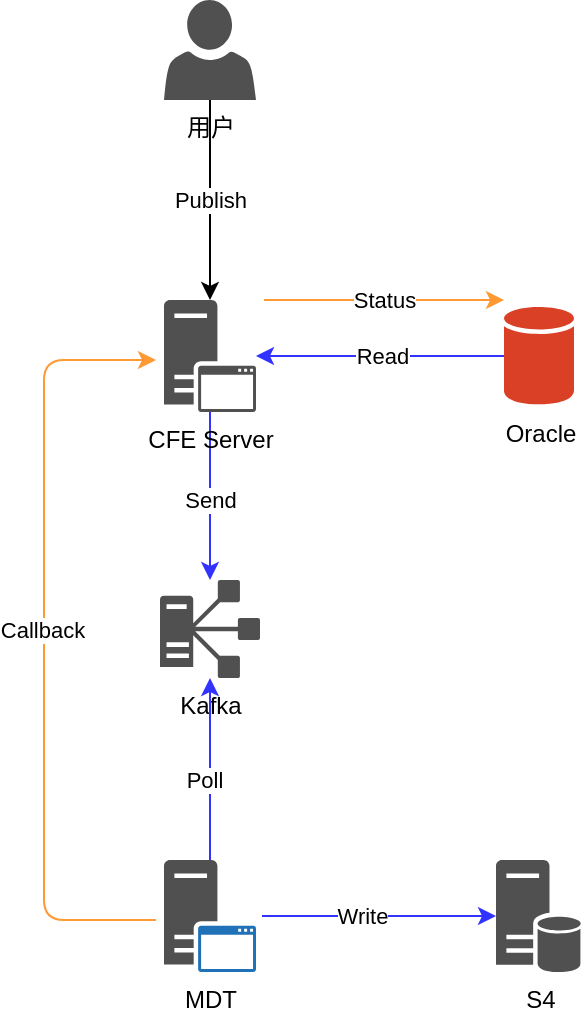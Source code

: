 <mxfile version="14.9.8" type="github">
  <diagram id="Pizw5S91_uXUyvUnSBYO" name="第 1 页">
    <mxGraphModel dx="1422" dy="762" grid="1" gridSize="10" guides="1" tooltips="1" connect="1" arrows="1" fold="1" page="1" pageScale="1" pageWidth="827" pageHeight="1169" math="0" shadow="0">
      <root>
        <mxCell id="0" />
        <mxCell id="1" parent="0" />
        <mxCell id="zmIcn3IEFmKYAnry11u7-2" value="用户" style="pointerEvents=1;shadow=0;dashed=0;html=1;strokeColor=none;fillColor=#505050;labelPosition=center;verticalLabelPosition=bottom;verticalAlign=top;outlineConnect=0;align=center;shape=mxgraph.office.users.user;" vertex="1" parent="1">
          <mxGeometry x="311" y="310" width="46" height="50" as="geometry" />
        </mxCell>
        <mxCell id="zmIcn3IEFmKYAnry11u7-3" value="" style="endArrow=classic;html=1;" edge="1" parent="1" source="zmIcn3IEFmKYAnry11u7-2" target="zmIcn3IEFmKYAnry11u7-4">
          <mxGeometry width="50" height="50" relative="1" as="geometry">
            <mxPoint x="531" y="470" as="sourcePoint" />
            <mxPoint x="594" y="500" as="targetPoint" />
            <Array as="points">
              <mxPoint x="334" y="410" />
            </Array>
          </mxGeometry>
        </mxCell>
        <mxCell id="zmIcn3IEFmKYAnry11u7-22" value="Publish" style="edgeLabel;html=1;align=center;verticalAlign=middle;resizable=0;points=[];" vertex="1" connectable="0" parent="zmIcn3IEFmKYAnry11u7-3">
          <mxGeometry x="-0.24" relative="1" as="geometry">
            <mxPoint y="12" as="offset" />
          </mxGeometry>
        </mxCell>
        <mxCell id="zmIcn3IEFmKYAnry11u7-14" value="" style="edgeStyle=orthogonalEdgeStyle;rounded=0;orthogonalLoop=1;jettySize=auto;html=1;strokeColor=#3333FF;" edge="1" parent="1" source="zmIcn3IEFmKYAnry11u7-4" target="zmIcn3IEFmKYAnry11u7-10">
          <mxGeometry relative="1" as="geometry" />
        </mxCell>
        <mxCell id="zmIcn3IEFmKYAnry11u7-31" value="Send" style="edgeLabel;html=1;align=center;verticalAlign=middle;resizable=0;points=[];" vertex="1" connectable="0" parent="zmIcn3IEFmKYAnry11u7-14">
          <mxGeometry x="0.262" y="-3" relative="1" as="geometry">
            <mxPoint x="3" y="-9" as="offset" />
          </mxGeometry>
        </mxCell>
        <mxCell id="zmIcn3IEFmKYAnry11u7-4" value="CFE Server" style="pointerEvents=1;shadow=0;dashed=0;html=1;strokeColor=none;fillColor=#505050;labelPosition=center;verticalLabelPosition=bottom;verticalAlign=top;outlineConnect=0;align=center;shape=mxgraph.office.servers.application_server;" vertex="1" parent="1">
          <mxGeometry x="311" y="460" width="46" height="56" as="geometry" />
        </mxCell>
        <mxCell id="zmIcn3IEFmKYAnry11u7-8" value="Oracle" style="shadow=0;dashed=0;html=1;strokeColor=none;labelPosition=center;verticalLabelPosition=bottom;verticalAlign=top;outlineConnect=0;align=center;shape=mxgraph.office.databases.database;fillColor=#DA4026;" vertex="1" parent="1">
          <mxGeometry x="481" y="463.5" width="35" height="49" as="geometry" />
        </mxCell>
        <mxCell id="zmIcn3IEFmKYAnry11u7-10" value="Kafka" style="pointerEvents=1;shadow=0;dashed=0;html=1;strokeColor=none;labelPosition=center;verticalLabelPosition=bottom;verticalAlign=top;align=center;fillColor=#505050;shape=mxgraph.mscae.oms.dependency_monitor" vertex="1" parent="1">
          <mxGeometry x="309" y="600" width="50" height="49" as="geometry" />
        </mxCell>
        <mxCell id="zmIcn3IEFmKYAnry11u7-13" value="" style="endArrow=classic;html=1;strokeColor=#3333FF;" edge="1" parent="1" source="zmIcn3IEFmKYAnry11u7-8" target="zmIcn3IEFmKYAnry11u7-4">
          <mxGeometry width="50" height="50" relative="1" as="geometry">
            <mxPoint x="499" y="520" as="sourcePoint" />
            <mxPoint x="311" y="570" as="targetPoint" />
            <Array as="points" />
          </mxGeometry>
        </mxCell>
        <mxCell id="zmIcn3IEFmKYAnry11u7-30" value="Read" style="edgeLabel;html=1;align=center;verticalAlign=middle;resizable=0;points=[];" vertex="1" connectable="0" parent="zmIcn3IEFmKYAnry11u7-13">
          <mxGeometry x="-0.371" y="-3" relative="1" as="geometry">
            <mxPoint x="-22" y="3" as="offset" />
          </mxGeometry>
        </mxCell>
        <mxCell id="zmIcn3IEFmKYAnry11u7-16" value="" style="edgeStyle=orthogonalEdgeStyle;rounded=0;orthogonalLoop=1;jettySize=auto;html=1;strokeColor=#3333FF;" edge="1" parent="1" source="zmIcn3IEFmKYAnry11u7-15" target="zmIcn3IEFmKYAnry11u7-10">
          <mxGeometry relative="1" as="geometry" />
        </mxCell>
        <mxCell id="zmIcn3IEFmKYAnry11u7-32" value="Poll" style="edgeLabel;html=1;align=center;verticalAlign=middle;resizable=0;points=[];" vertex="1" connectable="0" parent="zmIcn3IEFmKYAnry11u7-16">
          <mxGeometry x="-0.253" y="-2" relative="1" as="geometry">
            <mxPoint x="-5" y="-6" as="offset" />
          </mxGeometry>
        </mxCell>
        <mxCell id="zmIcn3IEFmKYAnry11u7-15" value="MDT" style="pointerEvents=1;shadow=0;dashed=0;html=1;strokeColor=none;fillColor=#505050;labelPosition=center;verticalLabelPosition=bottom;verticalAlign=top;outlineConnect=0;align=center;shape=mxgraph.office.servers.application_server_blue;" vertex="1" parent="1">
          <mxGeometry x="311" y="740" width="46" height="56" as="geometry" />
        </mxCell>
        <mxCell id="zmIcn3IEFmKYAnry11u7-17" value="" style="edgeStyle=segmentEdgeStyle;endArrow=classic;html=1;strokeColor=#FF9933;" edge="1" parent="1">
          <mxGeometry width="50" height="50" relative="1" as="geometry">
            <mxPoint x="307" y="770" as="sourcePoint" />
            <mxPoint x="307" y="490" as="targetPoint" />
            <Array as="points">
              <mxPoint x="251" y="770" />
              <mxPoint x="251" y="490" />
            </Array>
          </mxGeometry>
        </mxCell>
        <mxCell id="zmIcn3IEFmKYAnry11u7-18" value="Callback" style="edgeLabel;html=1;align=center;verticalAlign=middle;resizable=0;points=[];" vertex="1" connectable="0" parent="zmIcn3IEFmKYAnry11u7-17">
          <mxGeometry x="0.133" y="1" relative="1" as="geometry">
            <mxPoint y="21" as="offset" />
          </mxGeometry>
        </mxCell>
        <mxCell id="zmIcn3IEFmKYAnry11u7-19" value="S4" style="pointerEvents=1;shadow=0;dashed=0;html=1;strokeColor=none;fillColor=#505050;labelPosition=center;verticalLabelPosition=bottom;verticalAlign=top;outlineConnect=0;align=center;shape=mxgraph.office.servers.database_server;" vertex="1" parent="1">
          <mxGeometry x="477" y="740" width="43" height="56" as="geometry" />
        </mxCell>
        <mxCell id="zmIcn3IEFmKYAnry11u7-20" value="" style="endArrow=classic;html=1;strokeColor=#3333FF;" edge="1" parent="1" target="zmIcn3IEFmKYAnry11u7-19">
          <mxGeometry width="50" height="50" relative="1" as="geometry">
            <mxPoint x="360" y="768" as="sourcePoint" />
            <mxPoint x="581" y="620" as="targetPoint" />
          </mxGeometry>
        </mxCell>
        <mxCell id="zmIcn3IEFmKYAnry11u7-52" value="Write" style="edgeLabel;html=1;align=center;verticalAlign=middle;resizable=0;points=[];" vertex="1" connectable="0" parent="zmIcn3IEFmKYAnry11u7-20">
          <mxGeometry x="0.265" y="-3" relative="1" as="geometry">
            <mxPoint x="-24" y="-3" as="offset" />
          </mxGeometry>
        </mxCell>
        <mxCell id="zmIcn3IEFmKYAnry11u7-50" value="" style="endArrow=classic;html=1;strokeColor=#FF9933;" edge="1" parent="1">
          <mxGeometry width="50" height="50" relative="1" as="geometry">
            <mxPoint x="361" y="460" as="sourcePoint" />
            <mxPoint x="481" y="460" as="targetPoint" />
          </mxGeometry>
        </mxCell>
        <mxCell id="zmIcn3IEFmKYAnry11u7-51" value="Status" style="edgeLabel;html=1;align=center;verticalAlign=middle;resizable=0;points=[];" vertex="1" connectable="0" parent="zmIcn3IEFmKYAnry11u7-50">
          <mxGeometry x="-0.183" relative="1" as="geometry">
            <mxPoint x="11" as="offset" />
          </mxGeometry>
        </mxCell>
      </root>
    </mxGraphModel>
  </diagram>
</mxfile>
